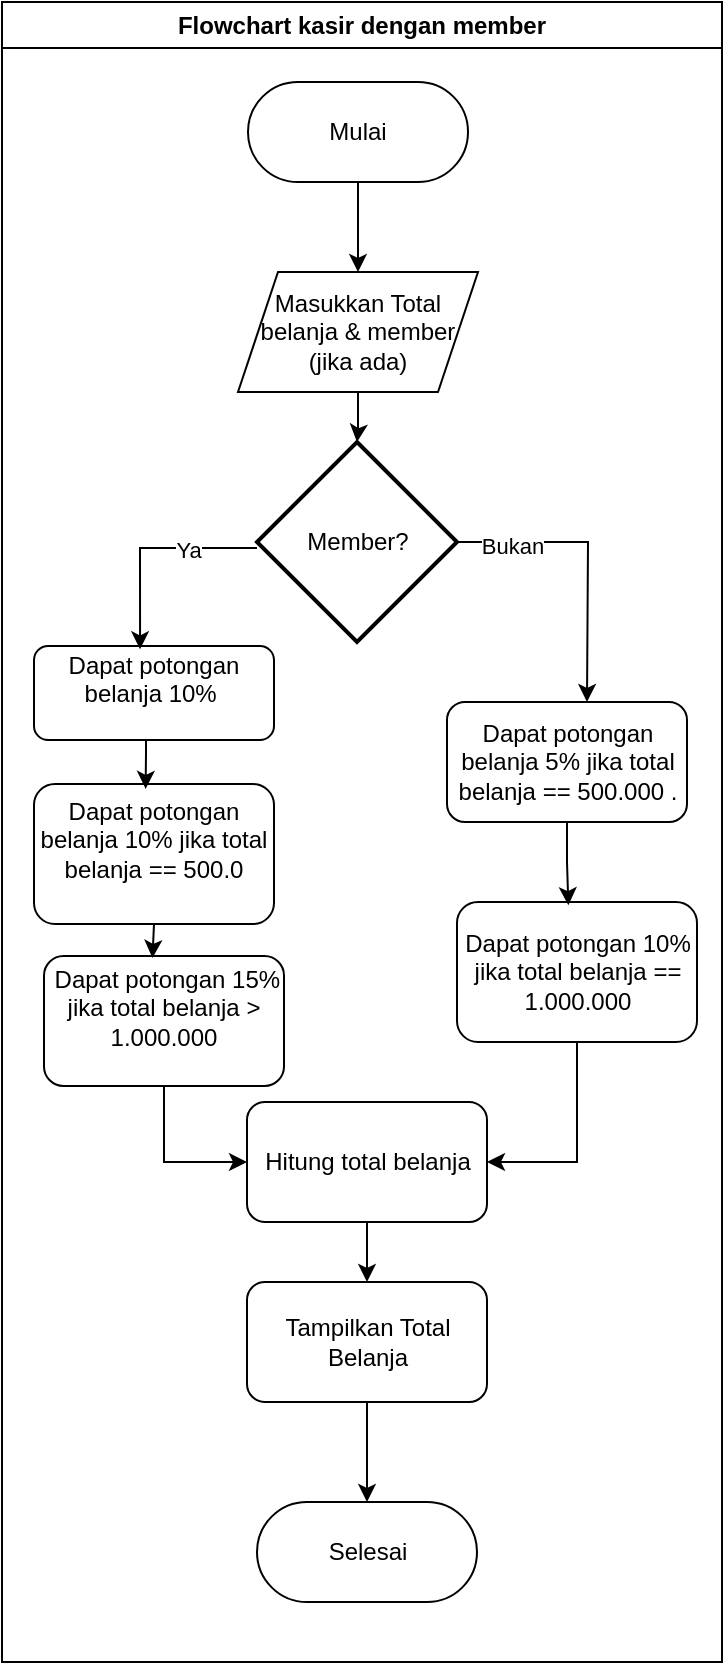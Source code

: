 <mxfile version="24.5.3" type="device">
  <diagram id="C5RBs43oDa-KdzZeNtuy" name="Page-1">
    <mxGraphModel dx="880" dy="524" grid="0" gridSize="10" guides="1" tooltips="1" connect="1" arrows="1" fold="1" page="1" pageScale="1" pageWidth="827" pageHeight="1169" math="0" shadow="0">
      <root>
        <mxCell id="WIyWlLk6GJQsqaUBKTNV-0" />
        <mxCell id="WIyWlLk6GJQsqaUBKTNV-1" parent="WIyWlLk6GJQsqaUBKTNV-0" />
        <mxCell id="maa9K3MEsBfUMPPZZrCT-28" value="Flowchart kasir dengan member" style="swimlane;whiteSpace=wrap;html=1;" parent="WIyWlLk6GJQsqaUBKTNV-1" vertex="1">
          <mxGeometry x="200" y="55" width="360" height="830" as="geometry" />
        </mxCell>
        <mxCell id="maa9K3MEsBfUMPPZZrCT-29" style="edgeStyle=orthogonalEdgeStyle;rounded=0;orthogonalLoop=1;jettySize=auto;html=1;entryX=0.5;entryY=0;entryDx=0;entryDy=0;" parent="maa9K3MEsBfUMPPZZrCT-28" source="maa9K3MEsBfUMPPZZrCT-30" target="maa9K3MEsBfUMPPZZrCT-49" edge="1">
          <mxGeometry relative="1" as="geometry">
            <mxPoint x="180" y="120" as="targetPoint" />
          </mxGeometry>
        </mxCell>
        <mxCell id="maa9K3MEsBfUMPPZZrCT-30" value="Mulai" style="html=1;dashed=0;whiteSpace=wrap;shape=mxgraph.dfd.start" parent="maa9K3MEsBfUMPPZZrCT-28" vertex="1">
          <mxGeometry x="123" y="40" width="110" height="50" as="geometry" />
        </mxCell>
        <mxCell id="maa9K3MEsBfUMPPZZrCT-33" style="edgeStyle=orthogonalEdgeStyle;rounded=0;orthogonalLoop=1;jettySize=auto;html=1;" parent="maa9K3MEsBfUMPPZZrCT-28" source="maa9K3MEsBfUMPPZZrCT-35" edge="1">
          <mxGeometry relative="1" as="geometry">
            <mxPoint x="292.5" y="350" as="targetPoint" />
          </mxGeometry>
        </mxCell>
        <mxCell id="maa9K3MEsBfUMPPZZrCT-34" value="Bukan" style="edgeLabel;html=1;align=center;verticalAlign=middle;resizable=0;points=[];" parent="maa9K3MEsBfUMPPZZrCT-33" vertex="1" connectable="0">
          <mxGeometry x="-0.624" y="-2" relative="1" as="geometry">
            <mxPoint as="offset" />
          </mxGeometry>
        </mxCell>
        <mxCell id="maa9K3MEsBfUMPPZZrCT-35" value="Member?" style="strokeWidth=2;html=1;shape=mxgraph.flowchart.decision;whiteSpace=wrap;" parent="maa9K3MEsBfUMPPZZrCT-28" vertex="1">
          <mxGeometry x="127.5" y="220" width="100" height="100" as="geometry" />
        </mxCell>
        <mxCell id="maa9K3MEsBfUMPPZZrCT-36" style="edgeStyle=orthogonalEdgeStyle;rounded=0;orthogonalLoop=1;jettySize=auto;html=1;entryX=0;entryY=0.5;entryDx=0;entryDy=0;exitX=0.5;exitY=1;exitDx=0;exitDy=0;" parent="maa9K3MEsBfUMPPZZrCT-28" source="maa9K3MEsBfUMPPZZrCT-46" target="maa9K3MEsBfUMPPZZrCT-42" edge="1">
          <mxGeometry relative="1" as="geometry">
            <mxPoint x="42.5" y="590" as="sourcePoint" />
          </mxGeometry>
        </mxCell>
        <mxCell id="maa9K3MEsBfUMPPZZrCT-38" value="Dapat potongan belanja 10% jika total belanja == 500.0&lt;div&gt;&lt;br&gt;&lt;/div&gt;" style="rounded=1;whiteSpace=wrap;html=1;" parent="maa9K3MEsBfUMPPZZrCT-28" vertex="1">
          <mxGeometry x="16" y="391" width="120" height="70" as="geometry" />
        </mxCell>
        <mxCell id="maa9K3MEsBfUMPPZZrCT-39" style="edgeStyle=orthogonalEdgeStyle;rounded=0;orthogonalLoop=1;jettySize=auto;html=1;entryX=1;entryY=0.5;entryDx=0;entryDy=0;exitX=0.5;exitY=1;exitDx=0;exitDy=0;" parent="maa9K3MEsBfUMPPZZrCT-28" source="maa9K3MEsBfUMPPZZrCT-47" target="maa9K3MEsBfUMPPZZrCT-42" edge="1">
          <mxGeometry relative="1" as="geometry">
            <mxPoint x="272.5" y="520" as="sourcePoint" />
          </mxGeometry>
        </mxCell>
        <mxCell id="maa9K3MEsBfUMPPZZrCT-40" value="Dapat potongan belanja 5% jika total belanja == 500.000 ." style="rounded=1;whiteSpace=wrap;html=1;" parent="maa9K3MEsBfUMPPZZrCT-28" vertex="1">
          <mxGeometry x="222.5" y="350" width="120" height="60" as="geometry" />
        </mxCell>
        <mxCell id="maa9K3MEsBfUMPPZZrCT-41" style="edgeStyle=orthogonalEdgeStyle;rounded=0;orthogonalLoop=1;jettySize=auto;html=1;entryX=0.5;entryY=0;entryDx=0;entryDy=0;" parent="maa9K3MEsBfUMPPZZrCT-28" source="maa9K3MEsBfUMPPZZrCT-42" target="maa9K3MEsBfUMPPZZrCT-43" edge="1">
          <mxGeometry relative="1" as="geometry" />
        </mxCell>
        <mxCell id="maa9K3MEsBfUMPPZZrCT-42" value="Hitung total belanja" style="rounded=1;whiteSpace=wrap;html=1;" parent="maa9K3MEsBfUMPPZZrCT-28" vertex="1">
          <mxGeometry x="122.5" y="550" width="120" height="60" as="geometry" />
        </mxCell>
        <mxCell id="maa9K3MEsBfUMPPZZrCT-43" value="Tampilkan Total Belanja" style="rounded=1;whiteSpace=wrap;html=1;" parent="maa9K3MEsBfUMPPZZrCT-28" vertex="1">
          <mxGeometry x="122.5" y="640" width="120" height="60" as="geometry" />
        </mxCell>
        <mxCell id="maa9K3MEsBfUMPPZZrCT-44" value="Selesai" style="html=1;dashed=0;whiteSpace=wrap;shape=mxgraph.dfd.start" parent="maa9K3MEsBfUMPPZZrCT-28" vertex="1">
          <mxGeometry x="127.5" y="750" width="110" height="50" as="geometry" />
        </mxCell>
        <mxCell id="maa9K3MEsBfUMPPZZrCT-45" style="edgeStyle=orthogonalEdgeStyle;rounded=0;orthogonalLoop=1;jettySize=auto;html=1;entryX=0.5;entryY=0.5;entryDx=0;entryDy=-25;entryPerimeter=0;" parent="maa9K3MEsBfUMPPZZrCT-28" source="maa9K3MEsBfUMPPZZrCT-43" target="maa9K3MEsBfUMPPZZrCT-44" edge="1">
          <mxGeometry relative="1" as="geometry" />
        </mxCell>
        <mxCell id="maa9K3MEsBfUMPPZZrCT-46" value="&amp;nbsp;Dapat potongan 15% jika total belanja &amp;gt; 1.000.000&lt;div&gt;&lt;br&gt;&lt;/div&gt;" style="rounded=1;whiteSpace=wrap;html=1;" parent="maa9K3MEsBfUMPPZZrCT-28" vertex="1">
          <mxGeometry x="21" y="477" width="120" height="65" as="geometry" />
        </mxCell>
        <mxCell id="maa9K3MEsBfUMPPZZrCT-47" value="Dapat potongan 10% jika total belanja == 1.000.000" style="rounded=1;whiteSpace=wrap;html=1;" parent="maa9K3MEsBfUMPPZZrCT-28" vertex="1">
          <mxGeometry x="227.5" y="450" width="120" height="70" as="geometry" />
        </mxCell>
        <mxCell id="maa9K3MEsBfUMPPZZrCT-48" style="edgeStyle=orthogonalEdgeStyle;rounded=0;orthogonalLoop=1;jettySize=auto;html=1;entryX=0.464;entryY=0.023;entryDx=0;entryDy=0;entryPerimeter=0;" parent="maa9K3MEsBfUMPPZZrCT-28" source="maa9K3MEsBfUMPPZZrCT-40" target="maa9K3MEsBfUMPPZZrCT-47" edge="1">
          <mxGeometry relative="1" as="geometry" />
        </mxCell>
        <mxCell id="maa9K3MEsBfUMPPZZrCT-49" value="Masukkan Total belanja &amp;amp; member&lt;div&gt;(jika ada)&lt;/div&gt;" style="shape=parallelogram;perimeter=parallelogramPerimeter;whiteSpace=wrap;html=1;fixedSize=1;" parent="maa9K3MEsBfUMPPZZrCT-28" vertex="1">
          <mxGeometry x="118" y="135" width="120" height="60" as="geometry" />
        </mxCell>
        <mxCell id="maa9K3MEsBfUMPPZZrCT-50" style="edgeStyle=orthogonalEdgeStyle;rounded=0;orthogonalLoop=1;jettySize=auto;html=1;entryX=0.5;entryY=0;entryDx=0;entryDy=0;entryPerimeter=0;" parent="maa9K3MEsBfUMPPZZrCT-28" source="maa9K3MEsBfUMPPZZrCT-49" target="maa9K3MEsBfUMPPZZrCT-35" edge="1">
          <mxGeometry relative="1" as="geometry" />
        </mxCell>
        <mxCell id="pxf6jqRZ_Q-RmDZ5NDM2-0" value="Dapat potongan belanja 10%&amp;nbsp;&lt;div&gt;&lt;br&gt;&lt;/div&gt;" style="rounded=1;whiteSpace=wrap;html=1;" parent="maa9K3MEsBfUMPPZZrCT-28" vertex="1">
          <mxGeometry x="16" y="322" width="120" height="47" as="geometry" />
        </mxCell>
        <mxCell id="pxf6jqRZ_Q-RmDZ5NDM2-1" style="edgeStyle=orthogonalEdgeStyle;rounded=0;orthogonalLoop=1;jettySize=auto;html=1;entryX=0.442;entryY=0.035;entryDx=0;entryDy=0;entryPerimeter=0;" parent="maa9K3MEsBfUMPPZZrCT-28" source="maa9K3MEsBfUMPPZZrCT-35" target="pxf6jqRZ_Q-RmDZ5NDM2-0" edge="1">
          <mxGeometry relative="1" as="geometry">
            <Array as="points">
              <mxPoint x="69" y="273" />
            </Array>
          </mxGeometry>
        </mxCell>
        <mxCell id="pxf6jqRZ_Q-RmDZ5NDM2-2" value="Ya" style="edgeLabel;html=1;align=center;verticalAlign=middle;resizable=0;points=[];" parent="pxf6jqRZ_Q-RmDZ5NDM2-1" vertex="1" connectable="0">
          <mxGeometry x="-0.361" y="1" relative="1" as="geometry">
            <mxPoint as="offset" />
          </mxGeometry>
        </mxCell>
        <mxCell id="pxf6jqRZ_Q-RmDZ5NDM2-5" style="edgeStyle=orthogonalEdgeStyle;rounded=0;orthogonalLoop=1;jettySize=auto;html=1;entryX=0.465;entryY=0.035;entryDx=0;entryDy=0;entryPerimeter=0;" parent="maa9K3MEsBfUMPPZZrCT-28" source="pxf6jqRZ_Q-RmDZ5NDM2-0" target="maa9K3MEsBfUMPPZZrCT-38" edge="1">
          <mxGeometry relative="1" as="geometry">
            <Array as="points">
              <mxPoint x="72" y="376" />
              <mxPoint x="72" y="376" />
            </Array>
          </mxGeometry>
        </mxCell>
        <mxCell id="pxf6jqRZ_Q-RmDZ5NDM2-6" style="edgeStyle=orthogonalEdgeStyle;rounded=0;orthogonalLoop=1;jettySize=auto;html=1;exitX=0.5;exitY=1;exitDx=0;exitDy=0;entryX=0.452;entryY=0.015;entryDx=0;entryDy=0;entryPerimeter=0;" parent="maa9K3MEsBfUMPPZZrCT-28" source="maa9K3MEsBfUMPPZZrCT-38" target="maa9K3MEsBfUMPPZZrCT-46" edge="1">
          <mxGeometry relative="1" as="geometry" />
        </mxCell>
      </root>
    </mxGraphModel>
  </diagram>
</mxfile>
